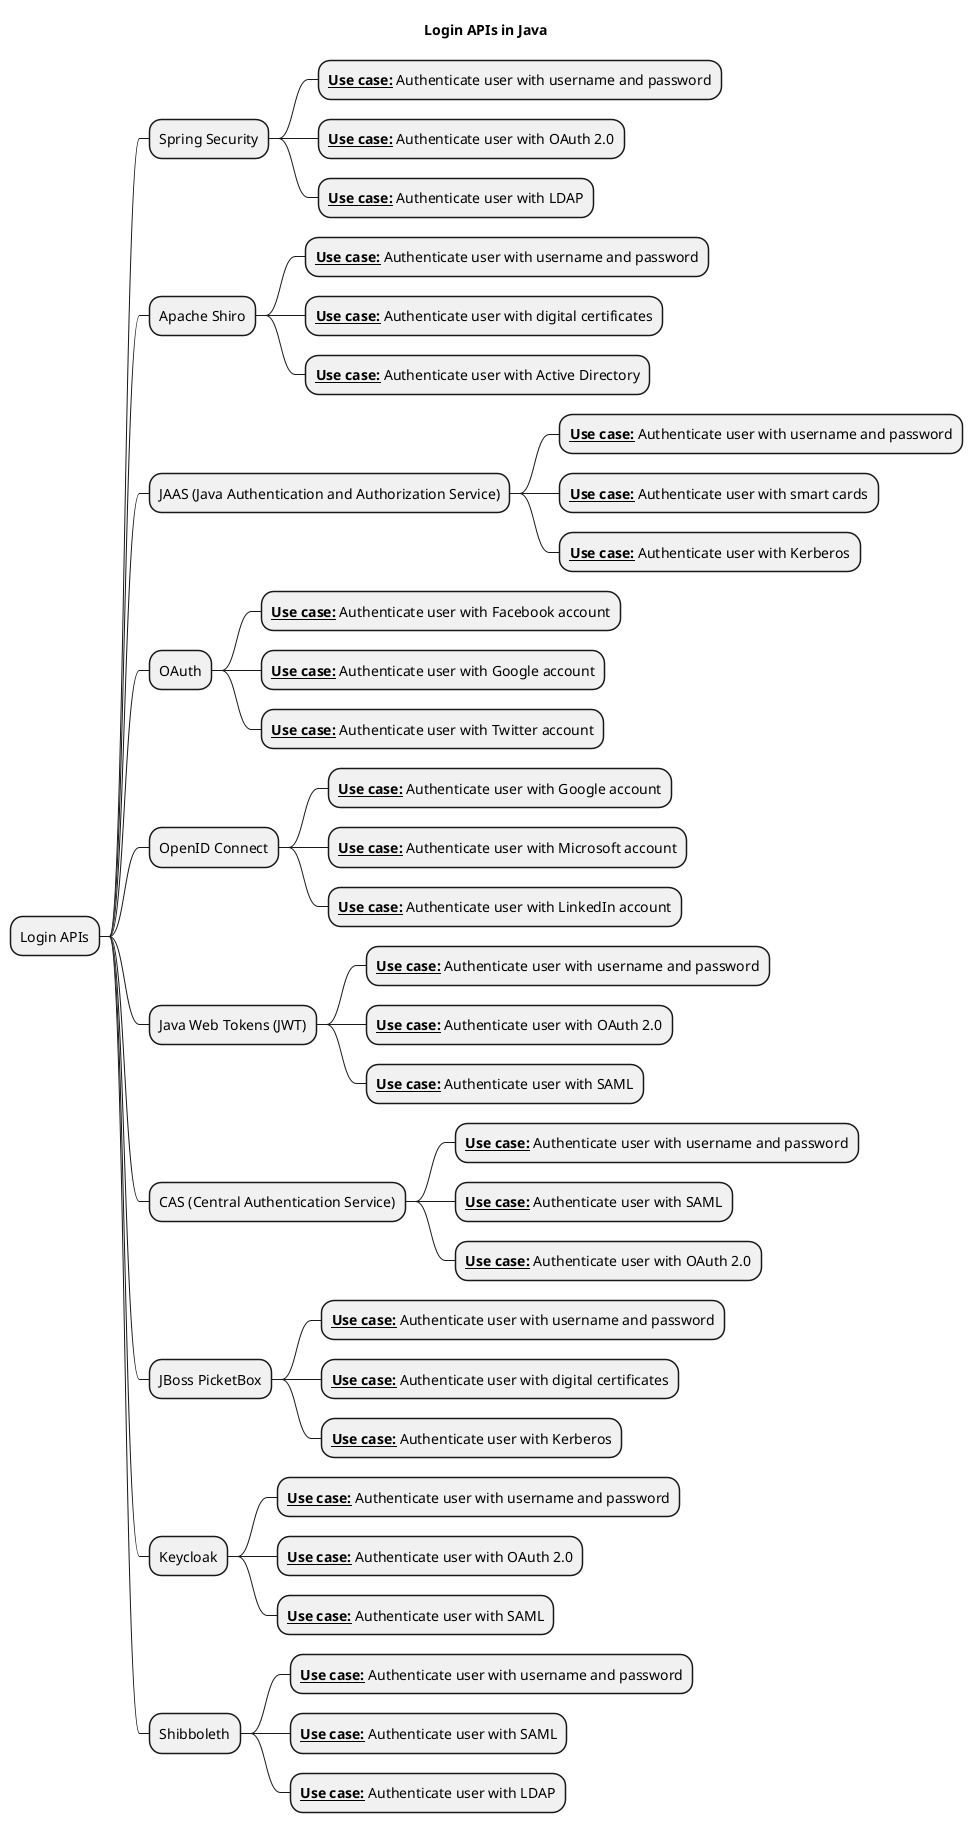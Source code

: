 @startmindmap
title Login APIs in Java

* Login APIs
** Spring Security
*** **__Use case:__** Authenticate user with username and password
*** **__Use case:__** Authenticate user with OAuth 2.0
*** **__Use case:__** Authenticate user with LDAP
** Apache Shiro
*** **__Use case:__** Authenticate user with username and password
*** **__Use case:__** Authenticate user with digital certificates
*** **__Use case:__** Authenticate user with Active Directory
** JAAS (Java Authentication and Authorization Service)
*** **__Use case:__** Authenticate user with username and password
*** **__Use case:__** Authenticate user with smart cards
*** **__Use case:__** Authenticate user with Kerberos
** OAuth
*** **__Use case:__** Authenticate user with Facebook account
*** **__Use case:__** Authenticate user with Google account
*** **__Use case:__** Authenticate user with Twitter account
** OpenID Connect
*** **__Use case:__** Authenticate user with Google account
*** **__Use case:__** Authenticate user with Microsoft account
*** **__Use case:__** Authenticate user with LinkedIn account
** Java Web Tokens (JWT)
*** **__Use case:__** Authenticate user with username and password
*** **__Use case:__** Authenticate user with OAuth 2.0
*** **__Use case:__** Authenticate user with SAML
** CAS (Central Authentication Service)
*** **__Use case:__** Authenticate user with username and password
*** **__Use case:__** Authenticate user with SAML
*** **__Use case:__** Authenticate user with OAuth 2.0
** JBoss PicketBox
*** **__Use case:__** Authenticate user with username and password
*** **__Use case:__** Authenticate user with digital certificates
*** **__Use case:__** Authenticate user with Kerberos
** Keycloak
*** **__Use case:__** Authenticate user with username and password
*** **__Use case:__** Authenticate user with OAuth 2.0
*** **__Use case:__** Authenticate user with SAML
** Shibboleth
*** **__Use case:__** Authenticate user with username and password
*** **__Use case:__** Authenticate user with SAML
*** **__Use case:__** Authenticate user with LDAP
@endmindmap
